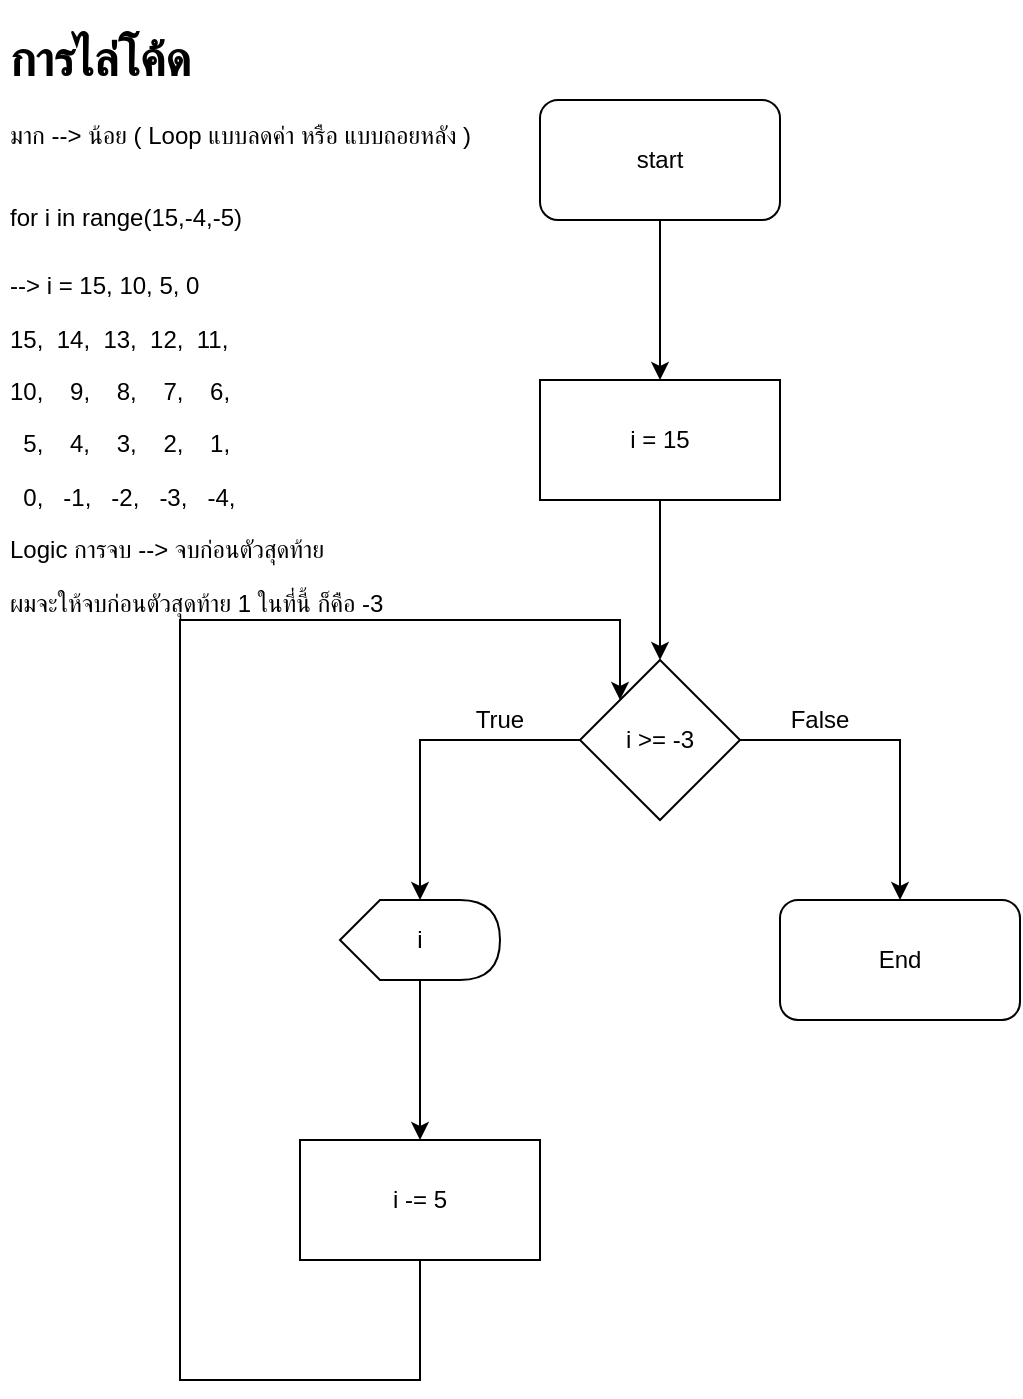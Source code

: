 <mxfile>
    <diagram id="Ulg4EJe6vZt3iasaNdWD" name="Page-1">
        <mxGraphModel dx="341" dy="1456" grid="1" gridSize="10" guides="1" tooltips="1" connect="1" arrows="1" fold="1" page="1" pageScale="1" pageWidth="827" pageHeight="1169" math="0" shadow="0">
            <root>
                <mxCell id="0"/>
                <mxCell id="1" parent="0"/>
                <mxCell id="49" value="&lt;h1&gt;การไล่โค้ด&lt;/h1&gt;&lt;h1&gt;&lt;p style=&quot;font-size: 12px ; font-weight: 400&quot;&gt;มาก --&amp;gt; น้อย ( Loop แบบลดค่า หรือ แบบถอยหลัง )&lt;/p&gt;&lt;/h1&gt;&lt;h1&gt;&lt;span style=&quot;font-size: 12px ; font-weight: normal&quot;&gt;for i in range(15,-4,-5)&lt;/span&gt;&lt;br&gt;&lt;/h1&gt;&lt;p&gt;--&amp;gt; i = 15, 10, 5, 0&lt;/p&gt;&lt;p&gt;&lt;span&gt;15,&amp;nbsp; 14,&amp;nbsp; 13,&amp;nbsp; 12,&amp;nbsp; 11,&lt;/span&gt;&lt;/p&gt;&lt;p&gt;&lt;span&gt;10,&amp;nbsp; &amp;nbsp; 9,&amp;nbsp; &amp;nbsp; 8,&amp;nbsp; &amp;nbsp; 7,&amp;nbsp; &amp;nbsp; 6,&lt;/span&gt;&lt;/p&gt;&lt;p&gt;&lt;span&gt;&amp;nbsp; 5,&amp;nbsp; &amp;nbsp; 4,&amp;nbsp; &amp;nbsp; 3,&amp;nbsp; &amp;nbsp; 2,&amp;nbsp; &amp;nbsp; 1,&lt;/span&gt;&lt;/p&gt;&lt;p&gt;&lt;span&gt;&amp;nbsp; 0,&amp;nbsp; &amp;nbsp;-1,&amp;nbsp; &amp;nbsp;-2,&amp;nbsp; &amp;nbsp;-3,&amp;nbsp; &amp;nbsp;-4,&lt;/span&gt;&lt;/p&gt;&lt;p&gt;&lt;span&gt;Logic การจบ --&amp;gt; จบก่อนตัวสุดท้าย&lt;/span&gt;&lt;br&gt;&lt;/p&gt;&lt;p&gt;ผมจะให้จบก่อนตัวสุดท้าย 1 ในที่นี้ ก็คือ -3&lt;/p&gt;" style="text;html=1;strokeColor=none;fillColor=none;spacing=5;spacingTop=-20;whiteSpace=wrap;overflow=hidden;rounded=0;" parent="1" vertex="1">
                    <mxGeometry x="90" width="270" height="300" as="geometry"/>
                </mxCell>
                <mxCell id="52" style="edgeStyle=orthogonalEdgeStyle;rounded=0;orthogonalLoop=1;jettySize=auto;html=1;" edge="1" parent="1" source="50" target="51">
                    <mxGeometry relative="1" as="geometry"/>
                </mxCell>
                <mxCell id="50" value="start" style="rounded=1;whiteSpace=wrap;html=1;" vertex="1" parent="1">
                    <mxGeometry x="360" y="40" width="120" height="60" as="geometry"/>
                </mxCell>
                <mxCell id="54" style="edgeStyle=orthogonalEdgeStyle;rounded=0;orthogonalLoop=1;jettySize=auto;html=1;" edge="1" parent="1" source="51" target="53">
                    <mxGeometry relative="1" as="geometry"/>
                </mxCell>
                <mxCell id="51" value="i = 15" style="rounded=0;whiteSpace=wrap;html=1;" vertex="1" parent="1">
                    <mxGeometry x="360" y="180" width="120" height="60" as="geometry"/>
                </mxCell>
                <mxCell id="56" style="edgeStyle=orthogonalEdgeStyle;rounded=0;orthogonalLoop=1;jettySize=auto;html=1;" edge="1" parent="1" source="53" target="55">
                    <mxGeometry relative="1" as="geometry"/>
                </mxCell>
                <mxCell id="61" style="edgeStyle=orthogonalEdgeStyle;rounded=0;orthogonalLoop=1;jettySize=auto;html=1;" edge="1" parent="1" source="53" target="60">
                    <mxGeometry relative="1" as="geometry"/>
                </mxCell>
                <mxCell id="53" value="i &amp;gt;= -3" style="rhombus;whiteSpace=wrap;html=1;" vertex="1" parent="1">
                    <mxGeometry x="380" y="320" width="80" height="80" as="geometry"/>
                </mxCell>
                <mxCell id="58" style="edgeStyle=orthogonalEdgeStyle;rounded=0;orthogonalLoop=1;jettySize=auto;html=1;" edge="1" parent="1" source="55" target="57">
                    <mxGeometry relative="1" as="geometry"/>
                </mxCell>
                <mxCell id="55" value="i" style="shape=display;whiteSpace=wrap;html=1;" vertex="1" parent="1">
                    <mxGeometry x="260" y="440" width="80" height="40" as="geometry"/>
                </mxCell>
                <mxCell id="59" style="edgeStyle=orthogonalEdgeStyle;rounded=0;orthogonalLoop=1;jettySize=auto;html=1;entryX=0;entryY=0;entryDx=0;entryDy=0;" edge="1" parent="1" source="57" target="53">
                    <mxGeometry relative="1" as="geometry">
                        <Array as="points">
                            <mxPoint x="300" y="680"/>
                            <mxPoint x="180" y="680"/>
                            <mxPoint x="180" y="300"/>
                            <mxPoint x="400" y="300"/>
                        </Array>
                    </mxGeometry>
                </mxCell>
                <mxCell id="57" value="i -= 5" style="rounded=0;whiteSpace=wrap;html=1;" vertex="1" parent="1">
                    <mxGeometry x="240" y="560" width="120" height="60" as="geometry"/>
                </mxCell>
                <mxCell id="60" value="End" style="rounded=1;whiteSpace=wrap;html=1;" vertex="1" parent="1">
                    <mxGeometry x="480" y="440" width="120" height="60" as="geometry"/>
                </mxCell>
                <mxCell id="62" value="True" style="text;html=1;strokeColor=none;fillColor=none;align=center;verticalAlign=middle;whiteSpace=wrap;rounded=0;" vertex="1" parent="1">
                    <mxGeometry x="320" y="340" width="40" height="20" as="geometry"/>
                </mxCell>
                <mxCell id="63" value="False" style="text;html=1;strokeColor=none;fillColor=none;align=center;verticalAlign=middle;whiteSpace=wrap;rounded=0;" vertex="1" parent="1">
                    <mxGeometry x="480" y="340" width="40" height="20" as="geometry"/>
                </mxCell>
            </root>
        </mxGraphModel>
    </diagram>
</mxfile>